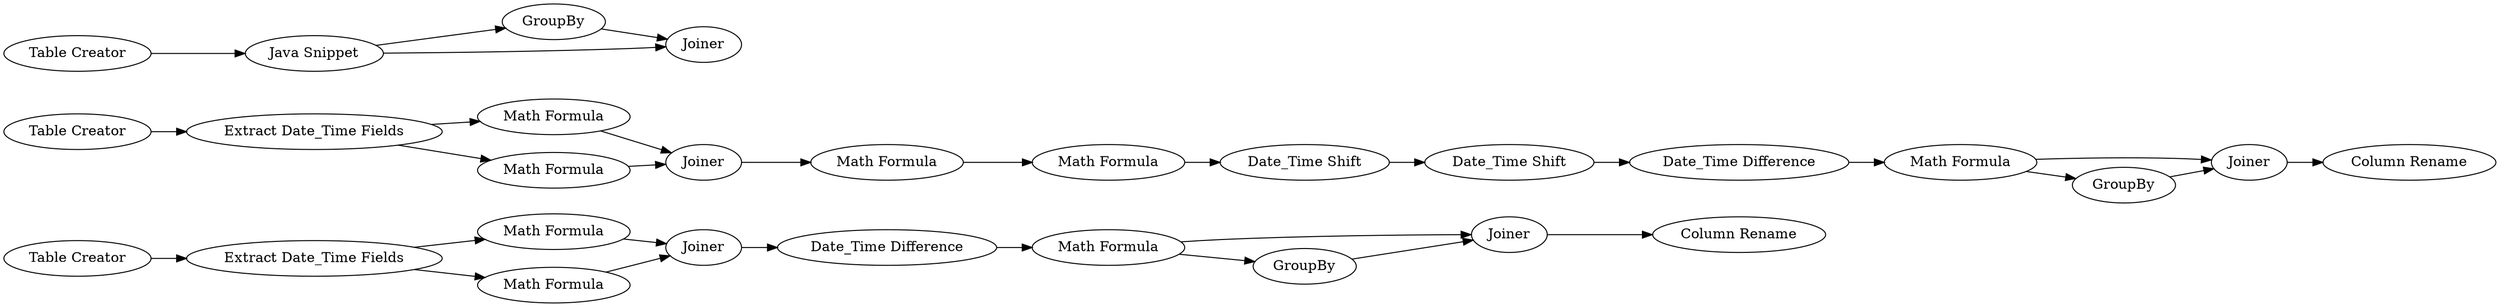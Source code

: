digraph {
	28 -> 24
	7 -> 8
	4 -> 5
	8 -> 9
	13 -> 14
	21 -> 22
	2 -> 3
	27 -> 26
	27 -> 28
	2 -> 4
	22 -> 23
	12 -> 13
	20 -> 19
	17 -> 18
	1 -> 2
	11 -> 12
	16 -> 18
	10 -> 11
	19 -> 25
	15 -> 16
	3 -> 5
	22 -> 20
	11 -> 13
	6 -> 7
	23 -> 19
	5 -> 6
	25 -> 27
	26 -> 28
	9 -> 10
	16 -> 17
	27 [label="Math Formula"]
	7 [label="Math Formula"]
	9 [label="Date_Time Shift"]
	18 [label=Joiner]
	21 [label="Table Creator"]
	26 [label=GroupBy]
	8 [label="Date_Time Shift"]
	17 [label=GroupBy]
	3 [label="Math Formula"]
	19 [label=Joiner]
	24 [label="Column Rename"]
	6 [label="Math Formula"]
	15 [label="Table Creator"]
	25 [label="Date_Time Difference"]
	12 [label=GroupBy]
	10 [label="Date_Time Difference"]
	16 [label="Java Snippet"]
	1 [label="Table Creator"]
	22 [label="Extract Date_Time Fields"]
	28 [label=Joiner]
	11 [label="Math Formula"]
	4 [label="Math Formula"]
	23 [label="Math Formula"]
	14 [label="Column Rename"]
	5 [label=Joiner]
	13 [label=Joiner]
	20 [label="Math Formula"]
	2 [label="Extract Date_Time Fields"]
	rankdir=LR
}
